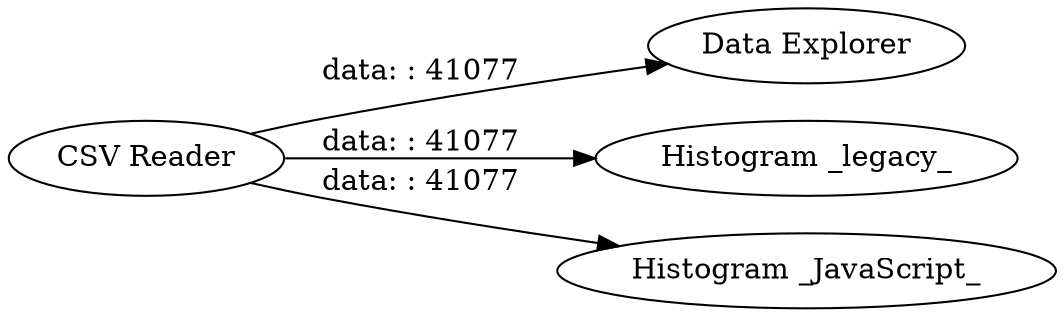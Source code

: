 digraph {
	"2909077237818040393_2" [label="Data Explorer"]
	"2909077237818040393_1" [label="CSV Reader"]
	"2909077237818040393_4" [label="Histogram _legacy_"]
	"2909077237818040393_3" [label="Histogram _JavaScript_"]
	"2909077237818040393_1" -> "2909077237818040393_2" [label="data: : 41077"]
	"2909077237818040393_1" -> "2909077237818040393_3" [label="data: : 41077"]
	"2909077237818040393_1" -> "2909077237818040393_4" [label="data: : 41077"]
	rankdir=LR
}

